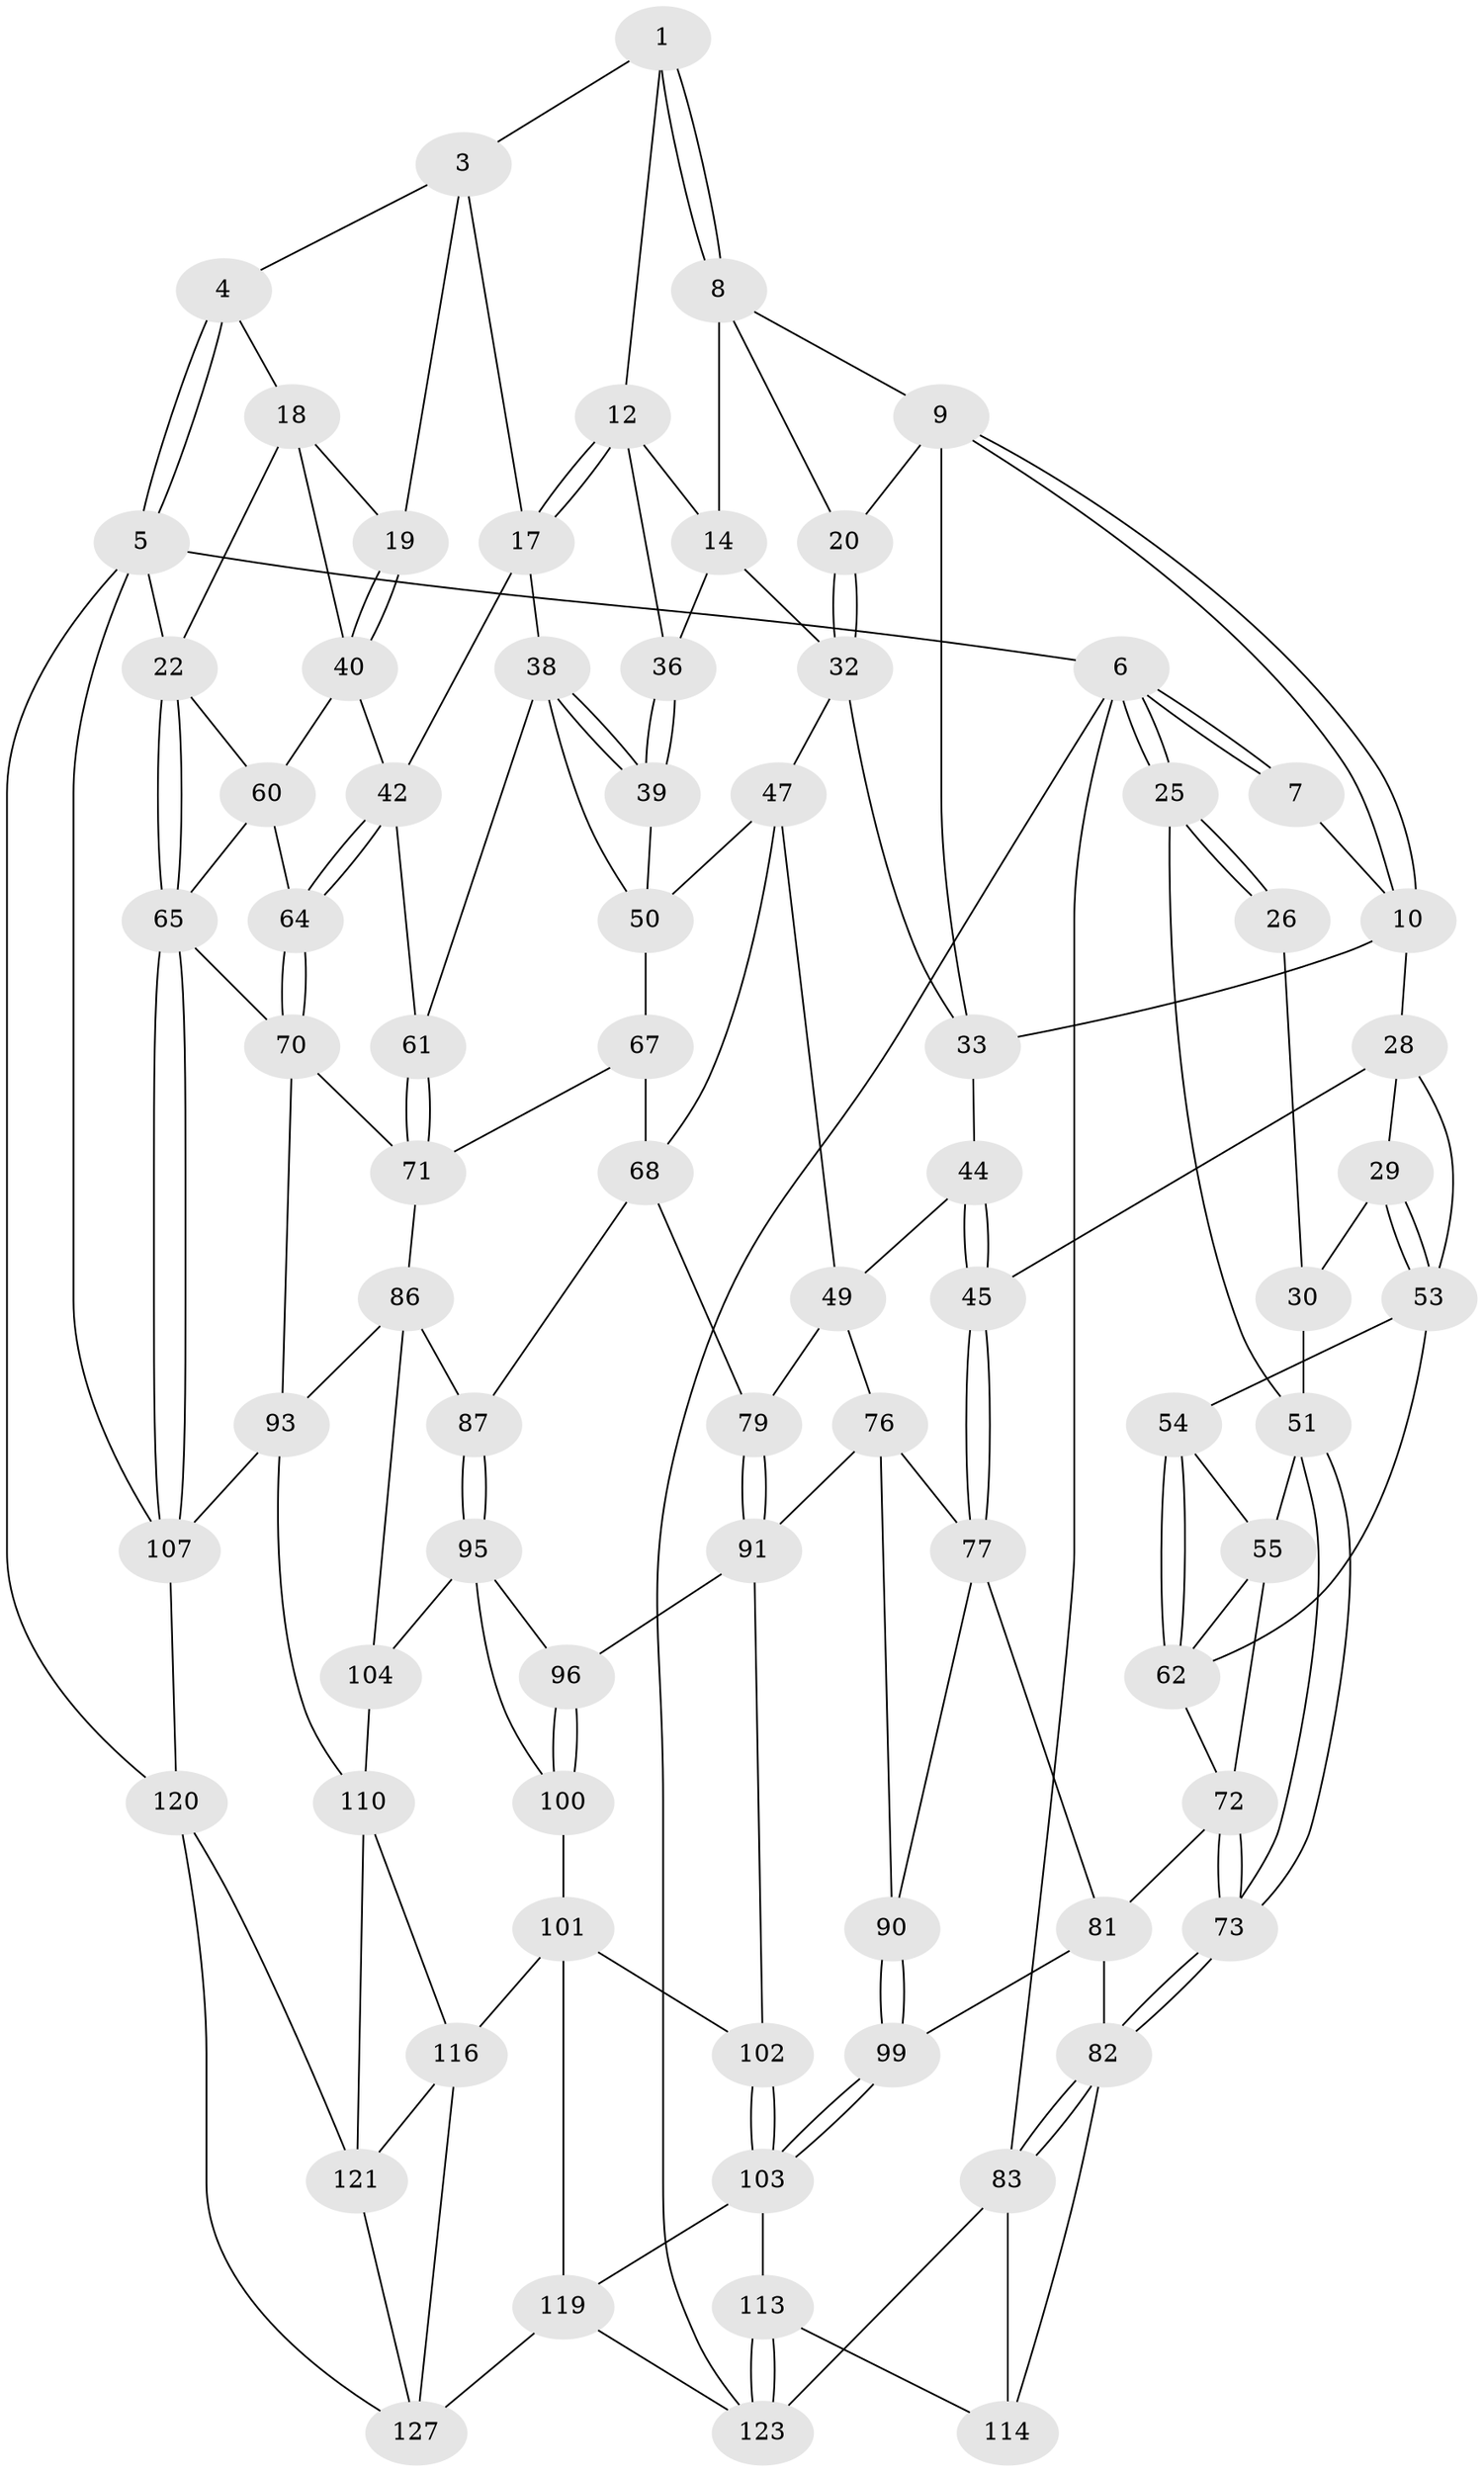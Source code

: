 // original degree distribution, {3: 0.015625, 4: 0.234375, 5: 0.53125, 6: 0.21875}
// Generated by graph-tools (version 1.1) at 2025/42/03/06/25 10:42:27]
// undirected, 77 vertices, 171 edges
graph export_dot {
graph [start="1"]
  node [color=gray90,style=filled];
  1 [pos="+0.5487926780391721+0",super="+2"];
  3 [pos="+0.7814995326493843+0",super="+16"];
  4 [pos="+0.8961415553700426+0"];
  5 [pos="+1+0",super="+106"];
  6 [pos="+0+0",super="+84"];
  7 [pos="+0.3326272331632903+0",super="+11"];
  8 [pos="+0.5036915719979054+0.09229052540958764",super="+15"];
  9 [pos="+0.4199378754088545+0.14134076500994644",super="+21"];
  10 [pos="+0.293652046922831+0.1415432634493963",super="+27"];
  12 [pos="+0.656485150907199+0.15546796762417184",super="+13"];
  14 [pos="+0.5664812275527414+0.19402406407943237",super="+31"];
  17 [pos="+0.7106971234615292+0.21448508820375098",super="+37"];
  18 [pos="+0.8666332216555345+0.1363477408405814",super="+24"];
  19 [pos="+0.8225941318908658+0.21260656723198548"];
  20 [pos="+0.5051072061927507+0.1855385456746896"];
  22 [pos="+1+0.28353383272292854",super="+23"];
  25 [pos="+0+0.011199158797261789"];
  26 [pos="+0.2278376778660052+0.07681633610420896"];
  28 [pos="+0.1909219017537073+0.28045862699862295",super="+46"];
  29 [pos="+0.0681121142002125+0.25613569257797414"];
  30 [pos="+0.00138376973203773+0.21676042389702424"];
  32 [pos="+0.5328793736218281+0.2945001077220552",super="+35"];
  33 [pos="+0.4405340698360709+0.2428677890286175",super="+34"];
  36 [pos="+0.6118242260685298+0.30966035428890304"];
  38 [pos="+0.6720933223322314+0.34079458930645923",super="+58"];
  39 [pos="+0.6428422701533668+0.33864998928688717"];
  40 [pos="+0.8628797554529696+0.30456001260404014",super="+41"];
  42 [pos="+0.792637776131065+0.37251247960094425",super="+43"];
  44 [pos="+0.3499316129825023+0.39525154363435533"];
  45 [pos="+0.25209863847428543+0.40781724188921104"];
  47 [pos="+0.47727933063951417+0.3766032027446189",super="+48"];
  49 [pos="+0.38411515370339183+0.41279346505234277",super="+75"];
  50 [pos="+0.6249535137543493+0.3538451655201732",super="+59"];
  51 [pos="+0+0.11624266313590166",super="+52"];
  53 [pos="+0.08192548327524055+0.37892291204382",super="+57"];
  54 [pos="+0.07056374381068081+0.3996830621221176"];
  55 [pos="+0.05187503743695461+0.42520385398721156",super="+56"];
  60 [pos="+0.9125542858070138+0.4183465576945289",super="+63"];
  61 [pos="+0.702442355676058+0.5073203196393266"];
  62 [pos="+0.19423182615712903+0.44533677377872805",super="+69"];
  64 [pos="+0.8416507101748532+0.4976605530032156"];
  65 [pos="+1+0.572776084228378",super="+66"];
  67 [pos="+0.5528945557072943+0.47065369997756223"];
  68 [pos="+0.5508737213589823+0.47076362429570917",super="+78"];
  70 [pos="+0.8067165924749564+0.5451443128977729",super="+88"];
  71 [pos="+0.7042522601150186+0.5269627331278581",super="+85"];
  72 [pos="+0+0.5212642448903133",super="+74"];
  73 [pos="+0+0.5366864842871786"];
  76 [pos="+0.36843554282722124+0.5481097223934256",super="+89"];
  77 [pos="+0.2796365165473131+0.5212696705649574",super="+80"];
  79 [pos="+0.4691433225806029+0.5633289211086824"];
  81 [pos="+0.1549347442393326+0.5913659040730164",super="+97"];
  82 [pos="+0+0.6831594817001359",super="+98"];
  83 [pos="+0+0.9312365556862909",super="+115"];
  86 [pos="+0.6477003860076643+0.6147308303665375",super="+94"];
  87 [pos="+0.629702280120863+0.6255336781865195"];
  90 [pos="+0.30130338599254636+0.6342370639036056"];
  91 [pos="+0.4658279620389716+0.6183390875811265",super="+92"];
  93 [pos="+0.8103694140989239+0.7075441164058341",super="+109"];
  95 [pos="+0.6068737619818118+0.6535318203094626",super="+105"];
  96 [pos="+0.47120681035452605+0.6244851753276732"];
  99 [pos="+0.3043316945254577+0.7538633517756379"];
  100 [pos="+0.5165102593266955+0.7949531849393866"];
  101 [pos="+0.4788002524716297+0.8040550719600801",super="+118"];
  102 [pos="+0.3528541616624578+0.7919496804303011"];
  103 [pos="+0.33952595389591184+0.7945159255091468",super="+112"];
  104 [pos="+0.6133184068667683+0.8410329112828986"];
  107 [pos="+1+0.7912280300550395",super="+108"];
  110 [pos="+0.6909502923804518+0.9486364431636098",super="+111"];
  113 [pos="+0.21062768678575006+0.8778900541751538"];
  114 [pos="+0.08797479360850051+0.8023354564882351"];
  116 [pos="+0.5026270113409191+0.9744728391313265",super="+117"];
  119 [pos="+0.33226582585361186+1",super="+125"];
  120 [pos="+0.8927456870051225+0.8954536688563293",super="+124"];
  121 [pos="+0.7420555366161005+1",super="+122"];
  123 [pos="+0.10558151321799383+0.986098782252808",super="+126"];
  127 [pos="+0.3779903532082486+1",super="+128"];
  1 -- 8;
  1 -- 8;
  1 -- 3;
  1 -- 12;
  3 -- 4;
  3 -- 19;
  3 -- 17;
  4 -- 5;
  4 -- 5;
  4 -- 18;
  5 -- 6 [weight=2];
  5 -- 22;
  5 -- 120;
  5 -- 107;
  6 -- 7;
  6 -- 7;
  6 -- 25;
  6 -- 25;
  6 -- 83;
  6 -- 123;
  7 -- 10;
  8 -- 9;
  8 -- 20;
  8 -- 14;
  9 -- 10;
  9 -- 10;
  9 -- 20;
  9 -- 33;
  10 -- 33;
  10 -- 28;
  12 -- 17;
  12 -- 17;
  12 -- 36;
  12 -- 14;
  14 -- 32;
  14 -- 36;
  17 -- 42;
  17 -- 38;
  18 -- 19;
  18 -- 40;
  18 -- 22;
  19 -- 40;
  19 -- 40;
  20 -- 32;
  20 -- 32;
  22 -- 65;
  22 -- 65;
  22 -- 60;
  25 -- 26;
  25 -- 26;
  25 -- 51;
  26 -- 30;
  28 -- 29;
  28 -- 45;
  28 -- 53;
  29 -- 30;
  29 -- 53;
  29 -- 53;
  30 -- 51;
  32 -- 33;
  32 -- 47;
  33 -- 44;
  36 -- 39;
  36 -- 39;
  38 -- 39;
  38 -- 39;
  38 -- 50;
  38 -- 61;
  39 -- 50;
  40 -- 42;
  40 -- 60;
  42 -- 64;
  42 -- 64;
  42 -- 61;
  44 -- 45;
  44 -- 45;
  44 -- 49;
  45 -- 77;
  45 -- 77;
  47 -- 50;
  47 -- 49;
  47 -- 68;
  49 -- 76;
  49 -- 79;
  50 -- 67;
  51 -- 73;
  51 -- 73;
  51 -- 55;
  53 -- 54;
  53 -- 62;
  54 -- 55;
  54 -- 62;
  54 -- 62;
  55 -- 72;
  55 -- 62;
  60 -- 64;
  60 -- 65;
  61 -- 71;
  61 -- 71;
  62 -- 72;
  64 -- 70;
  64 -- 70;
  65 -- 107;
  65 -- 107;
  65 -- 70;
  67 -- 68;
  67 -- 71;
  68 -- 79;
  68 -- 87;
  70 -- 71;
  70 -- 93;
  71 -- 86;
  72 -- 73;
  72 -- 73;
  72 -- 81;
  73 -- 82;
  73 -- 82;
  76 -- 77;
  76 -- 90;
  76 -- 91;
  77 -- 81;
  77 -- 90;
  79 -- 91;
  79 -- 91;
  81 -- 99;
  81 -- 82;
  82 -- 83;
  82 -- 83;
  82 -- 114;
  83 -- 123;
  83 -- 114;
  86 -- 87;
  86 -- 104;
  86 -- 93;
  87 -- 95;
  87 -- 95;
  90 -- 99;
  90 -- 99;
  91 -- 96;
  91 -- 102;
  93 -- 107;
  93 -- 110;
  95 -- 96;
  95 -- 104;
  95 -- 100;
  96 -- 100;
  96 -- 100;
  99 -- 103;
  99 -- 103;
  100 -- 101;
  101 -- 102;
  101 -- 119;
  101 -- 116;
  102 -- 103;
  102 -- 103;
  103 -- 113;
  103 -- 119;
  104 -- 110;
  107 -- 120;
  110 -- 116;
  110 -- 121;
  113 -- 114;
  113 -- 123;
  113 -- 123;
  116 -- 121;
  116 -- 127;
  119 -- 127;
  119 -- 123;
  120 -- 121;
  120 -- 127;
  121 -- 127;
}
